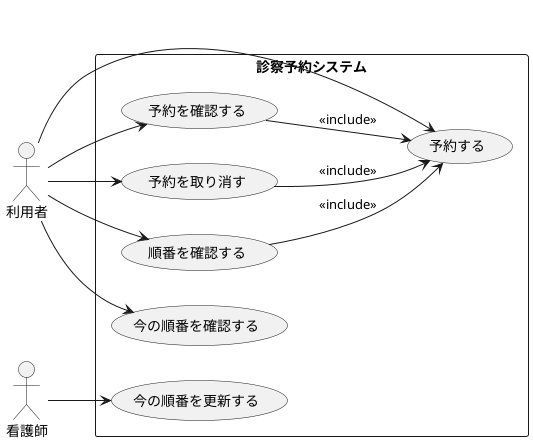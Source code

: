 @startuml 診察予約システム
    left to right direction

    actor 利用者 as user
    actor 看護師 as nurse

    rectangle 診察予約システム {
        usecase 予約する as U1
        usecase 予約を確認する as U2
        usecase 予約を取り消す as U3
        usecase 順番を確認する as U4
        usecase 今の順番を確認する as U5
        usecase 今の順番を更新する as N1
    }

    user --> U1
    user --> U2
    U2 --> U1 : <<include>>
    user --> U3
    U3 --> U1 : <<include>>
    user --> U4
    U4 --> U1  : <<include>>
    user --> U5
    nurse --> N1

@enduml